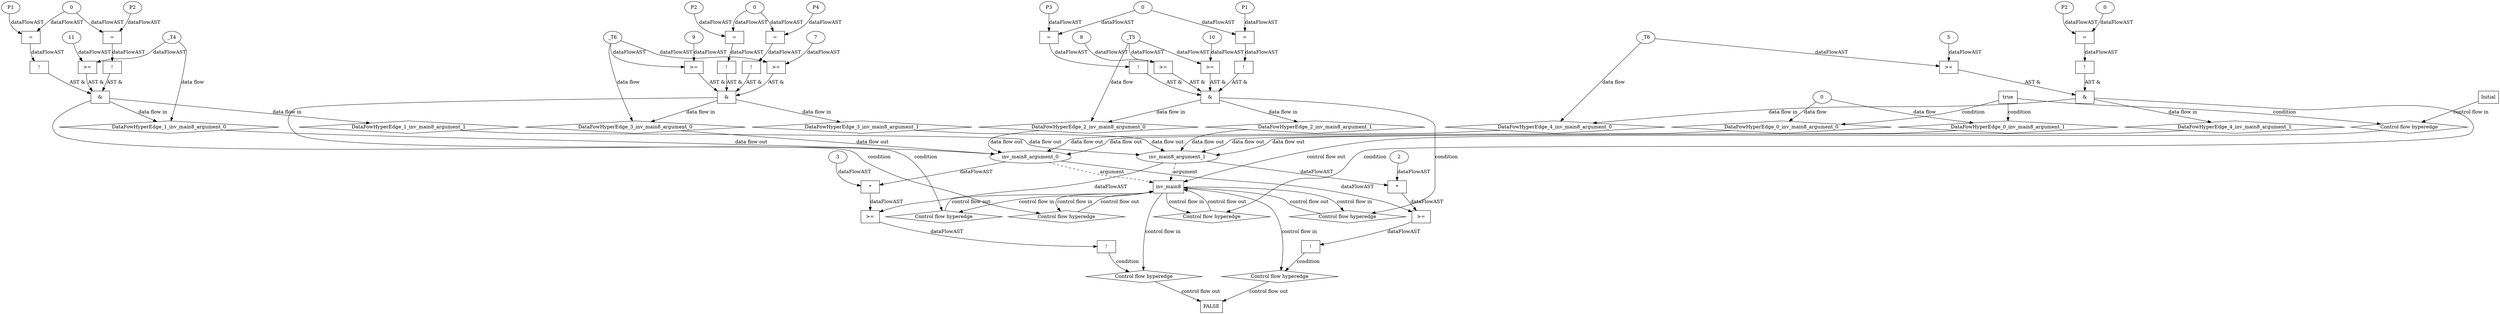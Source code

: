 digraph dag {
"inv_main8" [label="inv_main8" nodeName="inv_main8" class=cfn  shape="rect"];
FALSE [label="FALSE" nodeName=FALSE class=cfn  shape="rect"];
Initial [label="Initial" nodeName=Initial class=cfn  shape="rect"];
ControlFowHyperEdge_0 [label="Control flow hyperedge" nodeName=ControlFowHyperEdge_0 class=controlFlowHyperEdge shape="diamond"];
"Initial" -> ControlFowHyperEdge_0 [label="control flow in"]
ControlFowHyperEdge_0 -> "inv_main8" [label="control flow out"]
ControlFowHyperEdge_1 [label="Control flow hyperedge" nodeName=ControlFowHyperEdge_1 class=controlFlowHyperEdge shape="diamond"];
"inv_main8" -> ControlFowHyperEdge_1 [label="control flow in"]
ControlFowHyperEdge_1 -> "inv_main8" [label="control flow out"]
ControlFowHyperEdge_2 [label="Control flow hyperedge" nodeName=ControlFowHyperEdge_2 class=controlFlowHyperEdge shape="diamond"];
"inv_main8" -> ControlFowHyperEdge_2 [label="control flow in"]
ControlFowHyperEdge_2 -> "inv_main8" [label="control flow out"]
ControlFowHyperEdge_3 [label="Control flow hyperedge" nodeName=ControlFowHyperEdge_3 class=controlFlowHyperEdge shape="diamond"];
"inv_main8" -> ControlFowHyperEdge_3 [label="control flow in"]
ControlFowHyperEdge_3 -> "inv_main8" [label="control flow out"]
ControlFowHyperEdge_4 [label="Control flow hyperedge" nodeName=ControlFowHyperEdge_4 class=controlFlowHyperEdge shape="diamond"];
"inv_main8" -> ControlFowHyperEdge_4 [label="control flow in"]
ControlFowHyperEdge_4 -> "inv_main8" [label="control flow out"]
ControlFowHyperEdge_5 [label="Control flow hyperedge" nodeName=ControlFowHyperEdge_5 class=controlFlowHyperEdge shape="diamond"];
"inv_main8" -> ControlFowHyperEdge_5 [label="control flow in"]
ControlFowHyperEdge_5 -> "FALSE" [label="control flow out"]
ControlFowHyperEdge_6 [label="Control flow hyperedge" nodeName=ControlFowHyperEdge_6 class=controlFlowHyperEdge shape="diamond"];
"inv_main8" -> ControlFowHyperEdge_6 [label="control flow in"]
ControlFowHyperEdge_6 -> "FALSE" [label="control flow out"]
"inv_main8_argument_0" [label="inv_main8_argument_0" nodeName=argument0 class=argument  head="inv_main8" shape="oval"];
"inv_main8_argument_0" -> "inv_main8"[label="argument" style="dashed"]
"inv_main8_argument_1" [label="inv_main8_argument_1" nodeName=argument1 class=argument  head="inv_main8" shape="oval"];
"inv_main8_argument_1" -> "inv_main8"[label="argument" style="dashed"]

"true_0" [label="true" nodeName="true_0" class=true shape="rect"];
"true_0" -> "ControlFowHyperEdge_0" [label="condition"];
"xxxinv_main8___Initial_0xxxdataFlow_0_node_0" [label="0" nodeName="xxxinv_main8___Initial_0xxxdataFlow_0_node_0" class=Literal ];

"xxxinv_main8___Initial_0xxxdataFlow_0_node_0" -> "DataFowHyperEdge_0_inv_main8_argument_0" [label="data flow"];

"xxxinv_main8___Initial_0xxxdataFlow_0_node_0" -> "DataFowHyperEdge_0_inv_main8_argument_1" [label="data flow"];
"xxxinv_main8___inv_main8_1xxx_and" [label="&" nodeName="xxxinv_main8___inv_main8_1xxx_and" class=Operator shape="rect"];
"xxxinv_main8___inv_main8_1xxxguard_0_node_0" [label="!" nodeName="xxxinv_main8___inv_main8_1xxxguard_0_node_0" class=Operator shape="rect"];
"xxxinv_main8___inv_main8_1xxxguard_0_node_1" [label="=" nodeName="xxxinv_main8___inv_main8_1xxxguard_0_node_1" class=Operator  shape="rect"];
"xxxinv_main8___inv_main8_1xxxguard_0_node_2" [label="P2" nodeName="xxxinv_main8___inv_main8_1xxxguard_0_node_2" class=Constant ];
"xxxinv_main8___inv_main8_1xxxguard_0_node_3" [label="0" nodeName="xxxinv_main8___inv_main8_1xxxguard_0_node_3" class=Literal ];
"xxxinv_main8___inv_main8_1xxxguard_0_node_1" -> "xxxinv_main8___inv_main8_1xxxguard_0_node_0"[label="dataFlowAST"]
"xxxinv_main8___inv_main8_1xxxguard_0_node_2" -> "xxxinv_main8___inv_main8_1xxxguard_0_node_1"[label="dataFlowAST"]
"xxxinv_main8___inv_main8_1xxxguard_0_node_3" -> "xxxinv_main8___inv_main8_1xxxguard_0_node_1"[label="dataFlowAST"]

"xxxinv_main8___inv_main8_1xxxguard_0_node_0" -> "xxxinv_main8___inv_main8_1xxx_and" [label="AST &"];
"xxxinv_main8___inv_main8_1xxxguard1_node_0" [label="!" nodeName="xxxinv_main8___inv_main8_1xxxguard1_node_0" class=Operator shape="rect"];
"xxxinv_main8___inv_main8_1xxxguard1_node_1" [label="=" nodeName="xxxinv_main8___inv_main8_1xxxguard1_node_1" class=Operator  shape="rect"];
"xxxinv_main8___inv_main8_1xxxguard1_node_2" [label="P1" nodeName="xxxinv_main8___inv_main8_1xxxguard1_node_2" class=Constant ];
"xxxinv_main8___inv_main8_1xxxguard1_node_1" -> "xxxinv_main8___inv_main8_1xxxguard1_node_0"[label="dataFlowAST"]
"xxxinv_main8___inv_main8_1xxxguard1_node_2" -> "xxxinv_main8___inv_main8_1xxxguard1_node_1"[label="dataFlowAST"]
"xxxinv_main8___inv_main8_1xxxguard_0_node_3" -> "xxxinv_main8___inv_main8_1xxxguard1_node_1"[label="dataFlowAST"]

"xxxinv_main8___inv_main8_1xxxguard1_node_0" -> "xxxinv_main8___inv_main8_1xxx_and" [label="AST &"];
"xxxinv_main8___inv_main8_1xxxguard2_node_0" [label=">=" nodeName="xxxinv_main8___inv_main8_1xxxguard2_node_0" class=Operator  shape="rect"];
"xxxinv_main8___inv_main8_1xxxguard2_node_2" [label="11" nodeName="xxxinv_main8___inv_main8_1xxxguard2_node_2" class=Literal ];
"xxxinv_main8___inv_main8_1xxxdataFlow_0_node_0" -> "xxxinv_main8___inv_main8_1xxxguard2_node_0"[label="dataFlowAST"]
"xxxinv_main8___inv_main8_1xxxguard2_node_2" -> "xxxinv_main8___inv_main8_1xxxguard2_node_0"[label="dataFlowAST"]

"xxxinv_main8___inv_main8_1xxxguard2_node_0" -> "xxxinv_main8___inv_main8_1xxx_and" [label="AST &"];
"xxxinv_main8___inv_main8_1xxx_and" -> "ControlFowHyperEdge_1" [label="condition"];
"xxxinv_main8___inv_main8_1xxxdataFlow_0_node_0" [label="_T4" nodeName="xxxinv_main8___inv_main8_1xxxdataFlow_0_node_0" class=Constant ];

"xxxinv_main8___inv_main8_1xxxdataFlow_0_node_0" -> "DataFowHyperEdge_1_inv_main8_argument_0" [label="data flow"];
"xxxinv_main8___inv_main8_2xxx_and" [label="&" nodeName="xxxinv_main8___inv_main8_2xxx_and" class=Operator shape="rect"];
"xxxinv_main8___inv_main8_2xxxguard_0_node_0" [label="!" nodeName="xxxinv_main8___inv_main8_2xxxguard_0_node_0" class=Operator shape="rect"];
"xxxinv_main8___inv_main8_2xxxguard_0_node_1" [label="=" nodeName="xxxinv_main8___inv_main8_2xxxguard_0_node_1" class=Operator  shape="rect"];
"xxxinv_main8___inv_main8_2xxxguard_0_node_2" [label="P1" nodeName="xxxinv_main8___inv_main8_2xxxguard_0_node_2" class=Constant ];
"xxxinv_main8___inv_main8_2xxxguard_0_node_3" [label="0" nodeName="xxxinv_main8___inv_main8_2xxxguard_0_node_3" class=Literal ];
"xxxinv_main8___inv_main8_2xxxguard_0_node_1" -> "xxxinv_main8___inv_main8_2xxxguard_0_node_0"[label="dataFlowAST"]
"xxxinv_main8___inv_main8_2xxxguard_0_node_2" -> "xxxinv_main8___inv_main8_2xxxguard_0_node_1"[label="dataFlowAST"]
"xxxinv_main8___inv_main8_2xxxguard_0_node_3" -> "xxxinv_main8___inv_main8_2xxxguard_0_node_1"[label="dataFlowAST"]

"xxxinv_main8___inv_main8_2xxxguard_0_node_0" -> "xxxinv_main8___inv_main8_2xxx_and" [label="AST &"];
"xxxinv_main8___inv_main8_2xxxguard1_node_0" [label="!" nodeName="xxxinv_main8___inv_main8_2xxxguard1_node_0" class=Operator shape="rect"];
"xxxinv_main8___inv_main8_2xxxguard1_node_1" [label="=" nodeName="xxxinv_main8___inv_main8_2xxxguard1_node_1" class=Operator  shape="rect"];
"xxxinv_main8___inv_main8_2xxxguard1_node_2" [label="P3" nodeName="xxxinv_main8___inv_main8_2xxxguard1_node_2" class=Constant ];
"xxxinv_main8___inv_main8_2xxxguard1_node_1" -> "xxxinv_main8___inv_main8_2xxxguard1_node_0"[label="dataFlowAST"]
"xxxinv_main8___inv_main8_2xxxguard1_node_2" -> "xxxinv_main8___inv_main8_2xxxguard1_node_1"[label="dataFlowAST"]
"xxxinv_main8___inv_main8_2xxxguard_0_node_3" -> "xxxinv_main8___inv_main8_2xxxguard1_node_1"[label="dataFlowAST"]

"xxxinv_main8___inv_main8_2xxxguard1_node_0" -> "xxxinv_main8___inv_main8_2xxx_and" [label="AST &"];
"xxxinv_main8___inv_main8_2xxxguard2_node_0" [label=">=" nodeName="xxxinv_main8___inv_main8_2xxxguard2_node_0" class=Operator  shape="rect"];
"xxxinv_main8___inv_main8_2xxxguard2_node_2" [label="8" nodeName="xxxinv_main8___inv_main8_2xxxguard2_node_2" class=Literal ];
"xxxinv_main8___inv_main8_2xxxdataFlow_0_node_0" -> "xxxinv_main8___inv_main8_2xxxguard2_node_0"[label="dataFlowAST"]
"xxxinv_main8___inv_main8_2xxxguard2_node_2" -> "xxxinv_main8___inv_main8_2xxxguard2_node_0"[label="dataFlowAST"]

"xxxinv_main8___inv_main8_2xxxguard2_node_0" -> "xxxinv_main8___inv_main8_2xxx_and" [label="AST &"];
"xxxinv_main8___inv_main8_2xxxguard3_node_0" [label=">=" nodeName="xxxinv_main8___inv_main8_2xxxguard3_node_0" class=Operator  shape="rect"];
"xxxinv_main8___inv_main8_2xxxguard3_node_1" [label="10" nodeName="xxxinv_main8___inv_main8_2xxxguard3_node_1" class=Literal ];
"xxxinv_main8___inv_main8_2xxxguard3_node_1" -> "xxxinv_main8___inv_main8_2xxxguard3_node_0"[label="dataFlowAST"]
"xxxinv_main8___inv_main8_2xxxdataFlow_0_node_0" -> "xxxinv_main8___inv_main8_2xxxguard3_node_0"[label="dataFlowAST"]

"xxxinv_main8___inv_main8_2xxxguard3_node_0" -> "xxxinv_main8___inv_main8_2xxx_and" [label="AST &"];
"xxxinv_main8___inv_main8_2xxx_and" -> "ControlFowHyperEdge_2" [label="condition"];
"xxxinv_main8___inv_main8_2xxxdataFlow_0_node_0" [label="_T5" nodeName="xxxinv_main8___inv_main8_2xxxdataFlow_0_node_0" class=Constant ];

"xxxinv_main8___inv_main8_2xxxdataFlow_0_node_0" -> "DataFowHyperEdge_2_inv_main8_argument_0" [label="data flow"];
"xxxinv_main8___inv_main8_3xxx_and" [label="&" nodeName="xxxinv_main8___inv_main8_3xxx_and" class=Operator shape="rect"];
"xxxinv_main8___inv_main8_3xxxguard_0_node_0" [label="!" nodeName="xxxinv_main8___inv_main8_3xxxguard_0_node_0" class=Operator shape="rect"];
"xxxinv_main8___inv_main8_3xxxguard_0_node_1" [label="=" nodeName="xxxinv_main8___inv_main8_3xxxguard_0_node_1" class=Operator  shape="rect"];
"xxxinv_main8___inv_main8_3xxxguard_0_node_2" [label="P2" nodeName="xxxinv_main8___inv_main8_3xxxguard_0_node_2" class=Constant ];
"xxxinv_main8___inv_main8_3xxxguard_0_node_3" [label="0" nodeName="xxxinv_main8___inv_main8_3xxxguard_0_node_3" class=Literal ];
"xxxinv_main8___inv_main8_3xxxguard_0_node_1" -> "xxxinv_main8___inv_main8_3xxxguard_0_node_0"[label="dataFlowAST"]
"xxxinv_main8___inv_main8_3xxxguard_0_node_2" -> "xxxinv_main8___inv_main8_3xxxguard_0_node_1"[label="dataFlowAST"]
"xxxinv_main8___inv_main8_3xxxguard_0_node_3" -> "xxxinv_main8___inv_main8_3xxxguard_0_node_1"[label="dataFlowAST"]

"xxxinv_main8___inv_main8_3xxxguard_0_node_0" -> "xxxinv_main8___inv_main8_3xxx_and" [label="AST &"];
"xxxinv_main8___inv_main8_3xxxguard1_node_0" [label="!" nodeName="xxxinv_main8___inv_main8_3xxxguard1_node_0" class=Operator shape="rect"];
"xxxinv_main8___inv_main8_3xxxguard1_node_1" [label="=" nodeName="xxxinv_main8___inv_main8_3xxxguard1_node_1" class=Operator  shape="rect"];
"xxxinv_main8___inv_main8_3xxxguard1_node_2" [label="P4" nodeName="xxxinv_main8___inv_main8_3xxxguard1_node_2" class=Constant ];
"xxxinv_main8___inv_main8_3xxxguard1_node_1" -> "xxxinv_main8___inv_main8_3xxxguard1_node_0"[label="dataFlowAST"]
"xxxinv_main8___inv_main8_3xxxguard1_node_2" -> "xxxinv_main8___inv_main8_3xxxguard1_node_1"[label="dataFlowAST"]
"xxxinv_main8___inv_main8_3xxxguard_0_node_3" -> "xxxinv_main8___inv_main8_3xxxguard1_node_1"[label="dataFlowAST"]

"xxxinv_main8___inv_main8_3xxxguard1_node_0" -> "xxxinv_main8___inv_main8_3xxx_and" [label="AST &"];
"xxxinv_main8___inv_main8_3xxxguard2_node_0" [label=">=" nodeName="xxxinv_main8___inv_main8_3xxxguard2_node_0" class=Operator  shape="rect"];
"xxxinv_main8___inv_main8_3xxxguard2_node_2" [label="7" nodeName="xxxinv_main8___inv_main8_3xxxguard2_node_2" class=Literal ];
"xxxinv_main8___inv_main8_3xxxdataFlow_0_node_0" -> "xxxinv_main8___inv_main8_3xxxguard2_node_0"[label="dataFlowAST"]
"xxxinv_main8___inv_main8_3xxxguard2_node_2" -> "xxxinv_main8___inv_main8_3xxxguard2_node_0"[label="dataFlowAST"]

"xxxinv_main8___inv_main8_3xxxguard2_node_0" -> "xxxinv_main8___inv_main8_3xxx_and" [label="AST &"];
"xxxinv_main8___inv_main8_3xxxguard3_node_0" [label=">=" nodeName="xxxinv_main8___inv_main8_3xxxguard3_node_0" class=Operator  shape="rect"];
"xxxinv_main8___inv_main8_3xxxguard3_node_1" [label="9" nodeName="xxxinv_main8___inv_main8_3xxxguard3_node_1" class=Literal ];
"xxxinv_main8___inv_main8_3xxxguard3_node_1" -> "xxxinv_main8___inv_main8_3xxxguard3_node_0"[label="dataFlowAST"]
"xxxinv_main8___inv_main8_3xxxdataFlow_0_node_0" -> "xxxinv_main8___inv_main8_3xxxguard3_node_0"[label="dataFlowAST"]

"xxxinv_main8___inv_main8_3xxxguard3_node_0" -> "xxxinv_main8___inv_main8_3xxx_and" [label="AST &"];
"xxxinv_main8___inv_main8_3xxx_and" -> "ControlFowHyperEdge_3" [label="condition"];
"xxxinv_main8___inv_main8_3xxxdataFlow_0_node_0" [label="_T6" nodeName="xxxinv_main8___inv_main8_3xxxdataFlow_0_node_0" class=Constant ];

"xxxinv_main8___inv_main8_3xxxdataFlow_0_node_0" -> "DataFowHyperEdge_3_inv_main8_argument_0" [label="data flow"];
"xxxinv_main8___inv_main8_4xxx_and" [label="&" nodeName="xxxinv_main8___inv_main8_4xxx_and" class=Operator shape="rect"];
"xxxinv_main8___inv_main8_4xxxguard_0_node_0" [label="!" nodeName="xxxinv_main8___inv_main8_4xxxguard_0_node_0" class=Operator shape="rect"];
"xxxinv_main8___inv_main8_4xxxguard_0_node_1" [label="=" nodeName="xxxinv_main8___inv_main8_4xxxguard_0_node_1" class=Operator  shape="rect"];
"xxxinv_main8___inv_main8_4xxxguard_0_node_2" [label="P2" nodeName="xxxinv_main8___inv_main8_4xxxguard_0_node_2" class=Constant ];
"xxxinv_main8___inv_main8_4xxxguard_0_node_3" [label="0" nodeName="xxxinv_main8___inv_main8_4xxxguard_0_node_3" class=Literal ];
"xxxinv_main8___inv_main8_4xxxguard_0_node_1" -> "xxxinv_main8___inv_main8_4xxxguard_0_node_0"[label="dataFlowAST"]
"xxxinv_main8___inv_main8_4xxxguard_0_node_2" -> "xxxinv_main8___inv_main8_4xxxguard_0_node_1"[label="dataFlowAST"]
"xxxinv_main8___inv_main8_4xxxguard_0_node_3" -> "xxxinv_main8___inv_main8_4xxxguard_0_node_1"[label="dataFlowAST"]

"xxxinv_main8___inv_main8_4xxxguard_0_node_0" -> "xxxinv_main8___inv_main8_4xxx_and" [label="AST &"];
"xxxinv_main8___inv_main8_4xxxguard1_node_0" [label=">=" nodeName="xxxinv_main8___inv_main8_4xxxguard1_node_0" class=Operator  shape="rect"];
"xxxinv_main8___inv_main8_4xxxguard1_node_1" [label="5" nodeName="xxxinv_main8___inv_main8_4xxxguard1_node_1" class=Literal ];
"xxxinv_main8___inv_main8_4xxxguard1_node_1" -> "xxxinv_main8___inv_main8_4xxxguard1_node_0"[label="dataFlowAST"]
"xxxinv_main8___inv_main8_4xxxdataFlow_0_node_0" -> "xxxinv_main8___inv_main8_4xxxguard1_node_0"[label="dataFlowAST"]

"xxxinv_main8___inv_main8_4xxxguard1_node_0" -> "xxxinv_main8___inv_main8_4xxx_and" [label="AST &"];
"xxxinv_main8___inv_main8_4xxx_and" -> "ControlFowHyperEdge_4" [label="condition"];
"xxxinv_main8___inv_main8_4xxxdataFlow_0_node_0" [label="_T6" nodeName="xxxinv_main8___inv_main8_4xxxdataFlow_0_node_0" class=Constant ];

"xxxinv_main8___inv_main8_4xxxdataFlow_0_node_0" -> "DataFowHyperEdge_4_inv_main8_argument_0" [label="data flow"];
"xxxFALSE___inv_main8_5xxxguard_0_node_0" [label="!" nodeName="xxxFALSE___inv_main8_5xxxguard_0_node_0" class=Operator shape="rect"];
"xxxFALSE___inv_main8_5xxxguard_0_node_1" [label=">=" nodeName="xxxFALSE___inv_main8_5xxxguard_0_node_1" class=Operator  shape="rect"];
"xxxFALSE___inv_main8_5xxxguard_0_node_2" [label="*" nodeName="xxxFALSE___inv_main8_5xxxguard_0_node_2" class=Operator  shape="rect"];
"xxxFALSE___inv_main8_5xxxguard_0_node_3" [label="2" nodeName="xxxFALSE___inv_main8_5xxxguard_0_node_3" class=Coeff ];
"xxxFALSE___inv_main8_5xxxguard_0_node_1" -> "xxxFALSE___inv_main8_5xxxguard_0_node_0"[label="dataFlowAST"]
"xxxFALSE___inv_main8_5xxxguard_0_node_2" -> "xxxFALSE___inv_main8_5xxxguard_0_node_1"[label="dataFlowAST"]
"inv_main8_argument_0" -> "xxxFALSE___inv_main8_5xxxguard_0_node_1"[label="dataFlowAST"]
"xxxFALSE___inv_main8_5xxxguard_0_node_3" -> "xxxFALSE___inv_main8_5xxxguard_0_node_2"[label="dataFlowAST"]
"inv_main8_argument_1" -> "xxxFALSE___inv_main8_5xxxguard_0_node_2"[label="dataFlowAST"]

"xxxFALSE___inv_main8_5xxxguard_0_node_0" -> "ControlFowHyperEdge_5" [label="condition"];
"xxxFALSE___inv_main8_6xxxguard_0_node_0" [label="!" nodeName="xxxFALSE___inv_main8_6xxxguard_0_node_0" class=Operator shape="rect"];
"xxxFALSE___inv_main8_6xxxguard_0_node_1" [label=">=" nodeName="xxxFALSE___inv_main8_6xxxguard_0_node_1" class=Operator  shape="rect"];
"xxxFALSE___inv_main8_6xxxguard_0_node_2" [label="*" nodeName="xxxFALSE___inv_main8_6xxxguard_0_node_2" class=Operator  shape="rect"];
"xxxFALSE___inv_main8_6xxxguard_0_node_3" [label="3" nodeName="xxxFALSE___inv_main8_6xxxguard_0_node_3" class=Coeff ];
"xxxFALSE___inv_main8_6xxxguard_0_node_1" -> "xxxFALSE___inv_main8_6xxxguard_0_node_0"[label="dataFlowAST"]
"xxxFALSE___inv_main8_6xxxguard_0_node_2" -> "xxxFALSE___inv_main8_6xxxguard_0_node_1"[label="dataFlowAST"]
"inv_main8_argument_1" -> "xxxFALSE___inv_main8_6xxxguard_0_node_1"[label="dataFlowAST"]
"xxxFALSE___inv_main8_6xxxguard_0_node_3" -> "xxxFALSE___inv_main8_6xxxguard_0_node_2"[label="dataFlowAST"]
"inv_main8_argument_0" -> "xxxFALSE___inv_main8_6xxxguard_0_node_2"[label="dataFlowAST"]

"xxxFALSE___inv_main8_6xxxguard_0_node_0" -> "ControlFowHyperEdge_6" [label="condition"];
"DataFowHyperEdge_0_inv_main8_argument_0" [label="DataFowHyperEdge_0_inv_main8_argument_0" nodeName="DataFowHyperEdge_0_inv_main8_argument_0" class=DataFlowHyperedge shape="diamond"];
"DataFowHyperEdge_0_inv_main8_argument_0" -> "inv_main8_argument_0"[label="data flow out"]
"true_0" -> "DataFowHyperEdge_0_inv_main8_argument_0" [label="condition"];
"DataFowHyperEdge_0_inv_main8_argument_1" [label="DataFowHyperEdge_0_inv_main8_argument_1" nodeName="DataFowHyperEdge_0_inv_main8_argument_1" class=DataFlowHyperedge shape="diamond"];
"DataFowHyperEdge_0_inv_main8_argument_1" -> "inv_main8_argument_1"[label="data flow out"]
"true_0" -> "DataFowHyperEdge_0_inv_main8_argument_1" [label="condition"];
"DataFowHyperEdge_1_inv_main8_argument_0" [label="DataFowHyperEdge_1_inv_main8_argument_0" nodeName="DataFowHyperEdge_1_inv_main8_argument_0" class=DataFlowHyperedge shape="diamond"];
"DataFowHyperEdge_1_inv_main8_argument_0" -> "inv_main8_argument_0"[label="data flow out"]
"xxxinv_main8___inv_main8_1xxx_and" -> "DataFowHyperEdge_1_inv_main8_argument_0"[label="data flow in"]
"DataFowHyperEdge_1_inv_main8_argument_1" [label="DataFowHyperEdge_1_inv_main8_argument_1" nodeName="DataFowHyperEdge_1_inv_main8_argument_1" class=DataFlowHyperedge shape="diamond"];
"DataFowHyperEdge_1_inv_main8_argument_1" -> "inv_main8_argument_1"[label="data flow out"]
"xxxinv_main8___inv_main8_1xxx_and" -> "DataFowHyperEdge_1_inv_main8_argument_1"[label="data flow in"]
"DataFowHyperEdge_2_inv_main8_argument_0" [label="DataFowHyperEdge_2_inv_main8_argument_0" nodeName="DataFowHyperEdge_2_inv_main8_argument_0" class=DataFlowHyperedge shape="diamond"];
"DataFowHyperEdge_2_inv_main8_argument_0" -> "inv_main8_argument_0"[label="data flow out"]
"xxxinv_main8___inv_main8_2xxx_and" -> "DataFowHyperEdge_2_inv_main8_argument_0"[label="data flow in"]
"DataFowHyperEdge_2_inv_main8_argument_1" [label="DataFowHyperEdge_2_inv_main8_argument_1" nodeName="DataFowHyperEdge_2_inv_main8_argument_1" class=DataFlowHyperedge shape="diamond"];
"DataFowHyperEdge_2_inv_main8_argument_1" -> "inv_main8_argument_1"[label="data flow out"]
"xxxinv_main8___inv_main8_2xxx_and" -> "DataFowHyperEdge_2_inv_main8_argument_1"[label="data flow in"]
"DataFowHyperEdge_3_inv_main8_argument_0" [label="DataFowHyperEdge_3_inv_main8_argument_0" nodeName="DataFowHyperEdge_3_inv_main8_argument_0" class=DataFlowHyperedge shape="diamond"];
"DataFowHyperEdge_3_inv_main8_argument_0" -> "inv_main8_argument_0"[label="data flow out"]
"xxxinv_main8___inv_main8_3xxx_and" -> "DataFowHyperEdge_3_inv_main8_argument_0"[label="data flow in"]
"DataFowHyperEdge_3_inv_main8_argument_1" [label="DataFowHyperEdge_3_inv_main8_argument_1" nodeName="DataFowHyperEdge_3_inv_main8_argument_1" class=DataFlowHyperedge shape="diamond"];
"DataFowHyperEdge_3_inv_main8_argument_1" -> "inv_main8_argument_1"[label="data flow out"]
"xxxinv_main8___inv_main8_3xxx_and" -> "DataFowHyperEdge_3_inv_main8_argument_1"[label="data flow in"]
"DataFowHyperEdge_4_inv_main8_argument_0" [label="DataFowHyperEdge_4_inv_main8_argument_0" nodeName="DataFowHyperEdge_4_inv_main8_argument_0" class=DataFlowHyperedge shape="diamond"];
"DataFowHyperEdge_4_inv_main8_argument_0" -> "inv_main8_argument_0"[label="data flow out"]
"xxxinv_main8___inv_main8_4xxx_and" -> "DataFowHyperEdge_4_inv_main8_argument_0"[label="data flow in"]
"DataFowHyperEdge_4_inv_main8_argument_1" [label="DataFowHyperEdge_4_inv_main8_argument_1" nodeName="DataFowHyperEdge_4_inv_main8_argument_1" class=DataFlowHyperedge shape="diamond"];
"DataFowHyperEdge_4_inv_main8_argument_1" -> "inv_main8_argument_1"[label="data flow out"]
"xxxinv_main8___inv_main8_4xxx_and" -> "DataFowHyperEdge_4_inv_main8_argument_1"[label="data flow in"]




}

